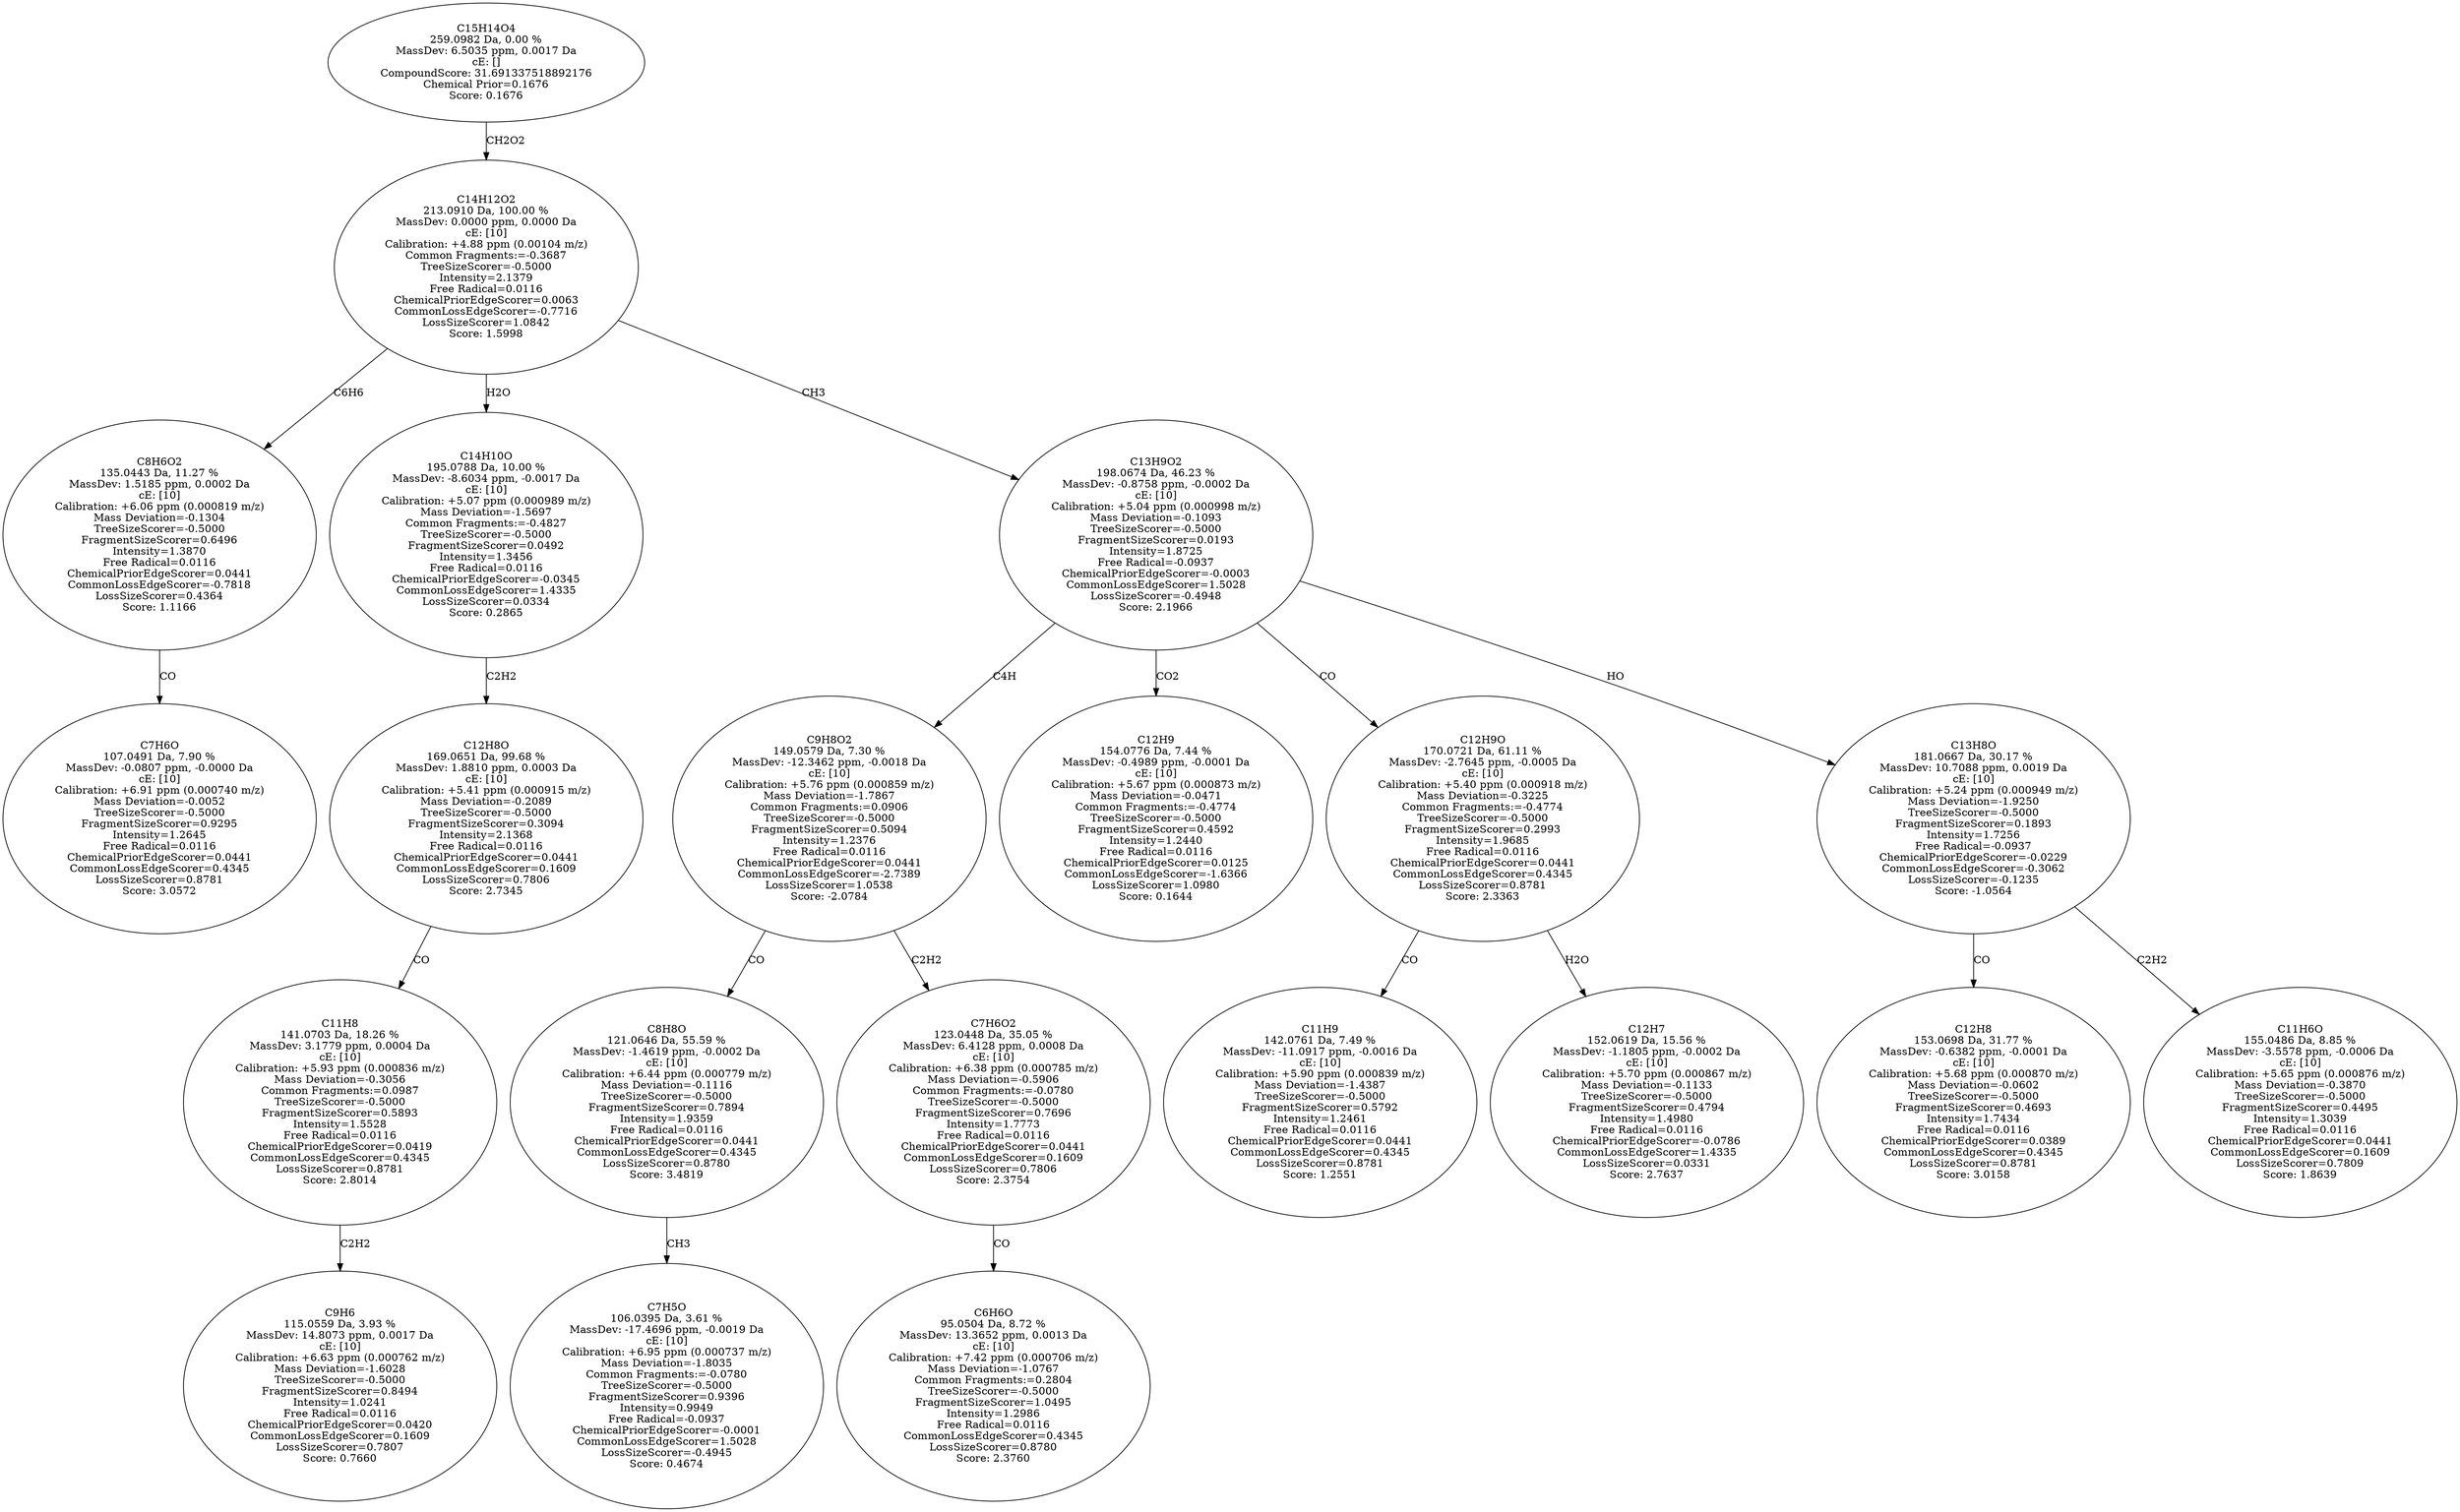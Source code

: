 strict digraph {
v1 [label="C7H6O\n107.0491 Da, 7.90 %\nMassDev: -0.0807 ppm, -0.0000 Da\ncE: [10]\nCalibration: +6.91 ppm (0.000740 m/z)\nMass Deviation=-0.0052\nTreeSizeScorer=-0.5000\nFragmentSizeScorer=0.9295\nIntensity=1.2645\nFree Radical=0.0116\nChemicalPriorEdgeScorer=0.0441\nCommonLossEdgeScorer=0.4345\nLossSizeScorer=0.8781\nScore: 3.0572"];
v2 [label="C8H6O2\n135.0443 Da, 11.27 %\nMassDev: 1.5185 ppm, 0.0002 Da\ncE: [10]\nCalibration: +6.06 ppm (0.000819 m/z)\nMass Deviation=-0.1304\nTreeSizeScorer=-0.5000\nFragmentSizeScorer=0.6496\nIntensity=1.3870\nFree Radical=0.0116\nChemicalPriorEdgeScorer=0.0441\nCommonLossEdgeScorer=-0.7818\nLossSizeScorer=0.4364\nScore: 1.1166"];
v3 [label="C9H6\n115.0559 Da, 3.93 %\nMassDev: 14.8073 ppm, 0.0017 Da\ncE: [10]\nCalibration: +6.63 ppm (0.000762 m/z)\nMass Deviation=-1.6028\nTreeSizeScorer=-0.5000\nFragmentSizeScorer=0.8494\nIntensity=1.0241\nFree Radical=0.0116\nChemicalPriorEdgeScorer=0.0420\nCommonLossEdgeScorer=0.1609\nLossSizeScorer=0.7807\nScore: 0.7660"];
v4 [label="C11H8\n141.0703 Da, 18.26 %\nMassDev: 3.1779 ppm, 0.0004 Da\ncE: [10]\nCalibration: +5.93 ppm (0.000836 m/z)\nMass Deviation=-0.3056\nCommon Fragments:=0.0987\nTreeSizeScorer=-0.5000\nFragmentSizeScorer=0.5893\nIntensity=1.5528\nFree Radical=0.0116\nChemicalPriorEdgeScorer=0.0419\nCommonLossEdgeScorer=0.4345\nLossSizeScorer=0.8781\nScore: 2.8014"];
v5 [label="C12H8O\n169.0651 Da, 99.68 %\nMassDev: 1.8810 ppm, 0.0003 Da\ncE: [10]\nCalibration: +5.41 ppm (0.000915 m/z)\nMass Deviation=-0.2089\nTreeSizeScorer=-0.5000\nFragmentSizeScorer=0.3094\nIntensity=2.1368\nFree Radical=0.0116\nChemicalPriorEdgeScorer=0.0441\nCommonLossEdgeScorer=0.1609\nLossSizeScorer=0.7806\nScore: 2.7345"];
v6 [label="C14H10O\n195.0788 Da, 10.00 %\nMassDev: -8.6034 ppm, -0.0017 Da\ncE: [10]\nCalibration: +5.07 ppm (0.000989 m/z)\nMass Deviation=-1.5697\nCommon Fragments:=-0.4827\nTreeSizeScorer=-0.5000\nFragmentSizeScorer=0.0492\nIntensity=1.3456\nFree Radical=0.0116\nChemicalPriorEdgeScorer=-0.0345\nCommonLossEdgeScorer=1.4335\nLossSizeScorer=0.0334\nScore: 0.2865"];
v7 [label="C7H5O\n106.0395 Da, 3.61 %\nMassDev: -17.4696 ppm, -0.0019 Da\ncE: [10]\nCalibration: +6.95 ppm (0.000737 m/z)\nMass Deviation=-1.8035\nCommon Fragments:=-0.0780\nTreeSizeScorer=-0.5000\nFragmentSizeScorer=0.9396\nIntensity=0.9949\nFree Radical=-0.0937\nChemicalPriorEdgeScorer=-0.0001\nCommonLossEdgeScorer=1.5028\nLossSizeScorer=-0.4945\nScore: 0.4674"];
v8 [label="C8H8O\n121.0646 Da, 55.59 %\nMassDev: -1.4619 ppm, -0.0002 Da\ncE: [10]\nCalibration: +6.44 ppm (0.000779 m/z)\nMass Deviation=-0.1116\nTreeSizeScorer=-0.5000\nFragmentSizeScorer=0.7894\nIntensity=1.9359\nFree Radical=0.0116\nChemicalPriorEdgeScorer=0.0441\nCommonLossEdgeScorer=0.4345\nLossSizeScorer=0.8780\nScore: 3.4819"];
v9 [label="C6H6O\n95.0504 Da, 8.72 %\nMassDev: 13.3652 ppm, 0.0013 Da\ncE: [10]\nCalibration: +7.42 ppm (0.000706 m/z)\nMass Deviation=-1.0767\nCommon Fragments:=0.2804\nTreeSizeScorer=-0.5000\nFragmentSizeScorer=1.0495\nIntensity=1.2986\nFree Radical=0.0116\nCommonLossEdgeScorer=0.4345\nLossSizeScorer=0.8780\nScore: 2.3760"];
v10 [label="C7H6O2\n123.0448 Da, 35.05 %\nMassDev: 6.4128 ppm, 0.0008 Da\ncE: [10]\nCalibration: +6.38 ppm (0.000785 m/z)\nMass Deviation=-0.5906\nCommon Fragments:=-0.0780\nTreeSizeScorer=-0.5000\nFragmentSizeScorer=0.7696\nIntensity=1.7773\nFree Radical=0.0116\nChemicalPriorEdgeScorer=0.0441\nCommonLossEdgeScorer=0.1609\nLossSizeScorer=0.7806\nScore: 2.3754"];
v11 [label="C9H8O2\n149.0579 Da, 7.30 %\nMassDev: -12.3462 ppm, -0.0018 Da\ncE: [10]\nCalibration: +5.76 ppm (0.000859 m/z)\nMass Deviation=-1.7867\nCommon Fragments:=0.0906\nTreeSizeScorer=-0.5000\nFragmentSizeScorer=0.5094\nIntensity=1.2376\nFree Radical=0.0116\nChemicalPriorEdgeScorer=0.0441\nCommonLossEdgeScorer=-2.7389\nLossSizeScorer=1.0538\nScore: -2.0784"];
v12 [label="C12H9\n154.0776 Da, 7.44 %\nMassDev: -0.4989 ppm, -0.0001 Da\ncE: [10]\nCalibration: +5.67 ppm (0.000873 m/z)\nMass Deviation=-0.0471\nCommon Fragments:=-0.4774\nTreeSizeScorer=-0.5000\nFragmentSizeScorer=0.4592\nIntensity=1.2440\nFree Radical=0.0116\nChemicalPriorEdgeScorer=0.0125\nCommonLossEdgeScorer=-1.6366\nLossSizeScorer=1.0980\nScore: 0.1644"];
v13 [label="C11H9\n142.0761 Da, 7.49 %\nMassDev: -11.0917 ppm, -0.0016 Da\ncE: [10]\nCalibration: +5.90 ppm (0.000839 m/z)\nMass Deviation=-1.4387\nTreeSizeScorer=-0.5000\nFragmentSizeScorer=0.5792\nIntensity=1.2461\nFree Radical=0.0116\nChemicalPriorEdgeScorer=0.0441\nCommonLossEdgeScorer=0.4345\nLossSizeScorer=0.8781\nScore: 1.2551"];
v14 [label="C12H7\n152.0619 Da, 15.56 %\nMassDev: -1.1805 ppm, -0.0002 Da\ncE: [10]\nCalibration: +5.70 ppm (0.000867 m/z)\nMass Deviation=-0.1133\nTreeSizeScorer=-0.5000\nFragmentSizeScorer=0.4794\nIntensity=1.4980\nFree Radical=0.0116\nChemicalPriorEdgeScorer=-0.0786\nCommonLossEdgeScorer=1.4335\nLossSizeScorer=0.0331\nScore: 2.7637"];
v15 [label="C12H9O\n170.0721 Da, 61.11 %\nMassDev: -2.7645 ppm, -0.0005 Da\ncE: [10]\nCalibration: +5.40 ppm (0.000918 m/z)\nMass Deviation=-0.3225\nCommon Fragments:=-0.4774\nTreeSizeScorer=-0.5000\nFragmentSizeScorer=0.2993\nIntensity=1.9685\nFree Radical=0.0116\nChemicalPriorEdgeScorer=0.0441\nCommonLossEdgeScorer=0.4345\nLossSizeScorer=0.8781\nScore: 2.3363"];
v16 [label="C12H8\n153.0698 Da, 31.77 %\nMassDev: -0.6382 ppm, -0.0001 Da\ncE: [10]\nCalibration: +5.68 ppm (0.000870 m/z)\nMass Deviation=-0.0602\nTreeSizeScorer=-0.5000\nFragmentSizeScorer=0.4693\nIntensity=1.7434\nFree Radical=0.0116\nChemicalPriorEdgeScorer=0.0389\nCommonLossEdgeScorer=0.4345\nLossSizeScorer=0.8781\nScore: 3.0158"];
v17 [label="C11H6O\n155.0486 Da, 8.85 %\nMassDev: -3.5578 ppm, -0.0006 Da\ncE: [10]\nCalibration: +5.65 ppm (0.000876 m/z)\nMass Deviation=-0.3870\nTreeSizeScorer=-0.5000\nFragmentSizeScorer=0.4495\nIntensity=1.3039\nFree Radical=0.0116\nChemicalPriorEdgeScorer=0.0441\nCommonLossEdgeScorer=0.1609\nLossSizeScorer=0.7809\nScore: 1.8639"];
v18 [label="C13H8O\n181.0667 Da, 30.17 %\nMassDev: 10.7088 ppm, 0.0019 Da\ncE: [10]\nCalibration: +5.24 ppm (0.000949 m/z)\nMass Deviation=-1.9250\nTreeSizeScorer=-0.5000\nFragmentSizeScorer=0.1893\nIntensity=1.7256\nFree Radical=-0.0937\nChemicalPriorEdgeScorer=-0.0229\nCommonLossEdgeScorer=-0.3062\nLossSizeScorer=-0.1235\nScore: -1.0564"];
v19 [label="C13H9O2\n198.0674 Da, 46.23 %\nMassDev: -0.8758 ppm, -0.0002 Da\ncE: [10]\nCalibration: +5.04 ppm (0.000998 m/z)\nMass Deviation=-0.1093\nTreeSizeScorer=-0.5000\nFragmentSizeScorer=0.0193\nIntensity=1.8725\nFree Radical=-0.0937\nChemicalPriorEdgeScorer=-0.0003\nCommonLossEdgeScorer=1.5028\nLossSizeScorer=-0.4948\nScore: 2.1966"];
v20 [label="C14H12O2\n213.0910 Da, 100.00 %\nMassDev: 0.0000 ppm, 0.0000 Da\ncE: [10]\nCalibration: +4.88 ppm (0.00104 m/z)\nCommon Fragments:=-0.3687\nTreeSizeScorer=-0.5000\nIntensity=2.1379\nFree Radical=0.0116\nChemicalPriorEdgeScorer=0.0063\nCommonLossEdgeScorer=-0.7716\nLossSizeScorer=1.0842\nScore: 1.5998"];
v21 [label="C15H14O4\n259.0982 Da, 0.00 %\nMassDev: 6.5035 ppm, 0.0017 Da\ncE: []\nCompoundScore: 31.691337518892176\nChemical Prior=0.1676\nScore: 0.1676"];
v2 -> v1 [label="CO"];
v20 -> v2 [label="C6H6"];
v4 -> v3 [label="C2H2"];
v5 -> v4 [label="CO"];
v6 -> v5 [label="C2H2"];
v20 -> v6 [label="H2O"];
v8 -> v7 [label="CH3"];
v11 -> v8 [label="CO"];
v10 -> v9 [label="CO"];
v11 -> v10 [label="C2H2"];
v19 -> v11 [label="C4H"];
v19 -> v12 [label="CO2"];
v15 -> v13 [label="CO"];
v15 -> v14 [label="H2O"];
v19 -> v15 [label="CO"];
v18 -> v16 [label="CO"];
v18 -> v17 [label="C2H2"];
v19 -> v18 [label="HO"];
v20 -> v19 [label="CH3"];
v21 -> v20 [label="CH2O2"];
}